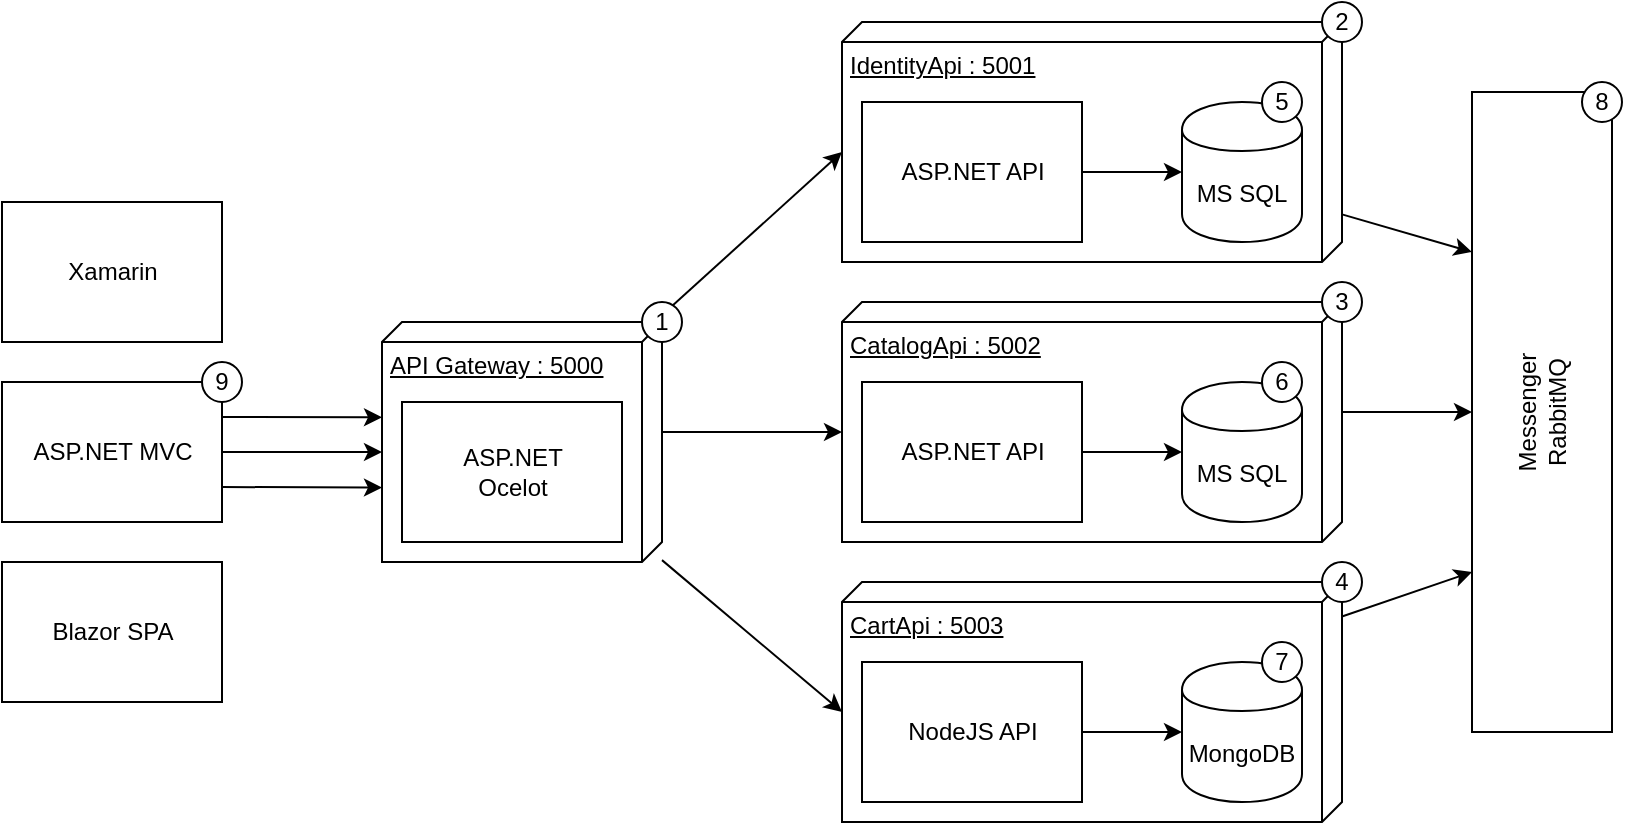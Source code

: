 <mxfile version="12.6.5" type="device"><diagram id="utoqR340jIm2MQPinF2Q" name="Page-1"><mxGraphModel dx="866" dy="421" grid="1" gridSize="10" guides="1" tooltips="1" connect="1" arrows="1" fold="1" page="1" pageScale="1" pageWidth="827" pageHeight="1169" math="0" shadow="0"><root><mxCell id="0"/><mxCell id="1" parent="0"/><mxCell id="O2NUmFdDaDw-5B-17HQr-57" style="edgeStyle=none;rounded=0;orthogonalLoop=1;jettySize=auto;html=1;entryX=0.75;entryY=0;entryDx=0;entryDy=0;" edge="1" parent="1" source="O2NUmFdDaDw-5B-17HQr-1" target="O2NUmFdDaDw-5B-17HQr-23"><mxGeometry relative="1" as="geometry"/></mxCell><mxCell id="O2NUmFdDaDw-5B-17HQr-1" value="IdentityApi : 5001" style="verticalAlign=top;align=left;spacingTop=8;spacingLeft=2;spacingRight=12;shape=cube;size=10;direction=south;fontStyle=4;html=1;" vertex="1" parent="1"><mxGeometry x="470" y="80" width="250" height="120" as="geometry"/></mxCell><mxCell id="O2NUmFdDaDw-5B-17HQr-54" style="edgeStyle=none;rounded=0;orthogonalLoop=1;jettySize=auto;html=1;exitX=0;exitY=0;exitDx=55;exitDy=0;exitPerimeter=0;entryX=0.5;entryY=0;entryDx=0;entryDy=0;" edge="1" parent="1" source="O2NUmFdDaDw-5B-17HQr-2" target="O2NUmFdDaDw-5B-17HQr-23"><mxGeometry relative="1" as="geometry"/></mxCell><mxCell id="O2NUmFdDaDw-5B-17HQr-2" value="CatalogApi : 5002" style="verticalAlign=top;align=left;spacingTop=8;spacingLeft=2;spacingRight=12;shape=cube;size=10;direction=south;fontStyle=4;html=1;" vertex="1" parent="1"><mxGeometry x="470" y="220" width="250" height="120" as="geometry"/></mxCell><mxCell id="O2NUmFdDaDw-5B-17HQr-56" style="edgeStyle=none;rounded=0;orthogonalLoop=1;jettySize=auto;html=1;entryX=0.25;entryY=0;entryDx=0;entryDy=0;" edge="1" parent="1" source="O2NUmFdDaDw-5B-17HQr-3" target="O2NUmFdDaDw-5B-17HQr-23"><mxGeometry relative="1" as="geometry"/></mxCell><mxCell id="O2NUmFdDaDw-5B-17HQr-3" value="CartApi : 5003" style="verticalAlign=top;align=left;spacingTop=8;spacingLeft=2;spacingRight=12;shape=cube;size=10;direction=south;fontStyle=4;html=1;" vertex="1" parent="1"><mxGeometry x="470" y="360" width="250" height="120" as="geometry"/></mxCell><mxCell id="O2NUmFdDaDw-5B-17HQr-42" style="edgeStyle=none;rounded=0;orthogonalLoop=1;jettySize=auto;html=1;exitX=1;exitY=0.5;exitDx=0;exitDy=0;entryX=0;entryY=0.5;entryDx=0;entryDy=0;" edge="1" parent="1" source="O2NUmFdDaDw-5B-17HQr-4" target="O2NUmFdDaDw-5B-17HQr-8"><mxGeometry relative="1" as="geometry"/></mxCell><mxCell id="O2NUmFdDaDw-5B-17HQr-4" value="ASP.NET API" style="html=1;" vertex="1" parent="1"><mxGeometry x="480" y="120" width="110" height="70" as="geometry"/></mxCell><mxCell id="O2NUmFdDaDw-5B-17HQr-43" style="edgeStyle=none;rounded=0;orthogonalLoop=1;jettySize=auto;html=1;exitX=1;exitY=0.5;exitDx=0;exitDy=0;" edge="1" parent="1" source="O2NUmFdDaDw-5B-17HQr-6" target="O2NUmFdDaDw-5B-17HQr-11"><mxGeometry relative="1" as="geometry"/></mxCell><mxCell id="O2NUmFdDaDw-5B-17HQr-6" value="ASP.NET API" style="html=1;" vertex="1" parent="1"><mxGeometry x="480" y="260" width="110" height="70" as="geometry"/></mxCell><mxCell id="O2NUmFdDaDw-5B-17HQr-44" style="edgeStyle=none;rounded=0;orthogonalLoop=1;jettySize=auto;html=1;exitX=1;exitY=0.5;exitDx=0;exitDy=0;" edge="1" parent="1" source="O2NUmFdDaDw-5B-17HQr-7" target="O2NUmFdDaDw-5B-17HQr-12"><mxGeometry relative="1" as="geometry"/></mxCell><mxCell id="O2NUmFdDaDw-5B-17HQr-7" value="NodeJS API" style="html=1;" vertex="1" parent="1"><mxGeometry x="480" y="400" width="110" height="70" as="geometry"/></mxCell><mxCell id="O2NUmFdDaDw-5B-17HQr-8" value="MS SQL" style="shape=cylinder;whiteSpace=wrap;html=1;boundedLbl=1;backgroundOutline=1;" vertex="1" parent="1"><mxGeometry x="640" y="120" width="60" height="70" as="geometry"/></mxCell><mxCell id="O2NUmFdDaDw-5B-17HQr-11" value="MS SQL" style="shape=cylinder;whiteSpace=wrap;html=1;boundedLbl=1;backgroundOutline=1;" vertex="1" parent="1"><mxGeometry x="640" y="260" width="60" height="70" as="geometry"/></mxCell><mxCell id="O2NUmFdDaDw-5B-17HQr-12" value="MongoDB" style="shape=cylinder;whiteSpace=wrap;html=1;boundedLbl=1;backgroundOutline=1;" vertex="1" parent="1"><mxGeometry x="640" y="400" width="60" height="70" as="geometry"/></mxCell><mxCell id="O2NUmFdDaDw-5B-17HQr-35" style="edgeStyle=none;rounded=0;orthogonalLoop=1;jettySize=auto;html=1;exitX=1;exitY=0.5;exitDx=0;exitDy=0;entryX=0;entryY=0;entryDx=65;entryDy=140;entryPerimeter=0;" edge="1" parent="1" source="O2NUmFdDaDw-5B-17HQr-14" target="O2NUmFdDaDw-5B-17HQr-21"><mxGeometry relative="1" as="geometry"/></mxCell><mxCell id="O2NUmFdDaDw-5B-17HQr-36" style="edgeStyle=none;rounded=0;orthogonalLoop=1;jettySize=auto;html=1;exitX=1;exitY=0.25;exitDx=0;exitDy=0;entryX=0.397;entryY=1;entryDx=0;entryDy=0;entryPerimeter=0;" edge="1" parent="1" source="O2NUmFdDaDw-5B-17HQr-14" target="O2NUmFdDaDw-5B-17HQr-21"><mxGeometry relative="1" as="geometry"/></mxCell><mxCell id="O2NUmFdDaDw-5B-17HQr-38" style="edgeStyle=none;rounded=0;orthogonalLoop=1;jettySize=auto;html=1;exitX=1;exitY=0.75;exitDx=0;exitDy=0;entryX=0.69;entryY=1;entryDx=0;entryDy=0;entryPerimeter=0;" edge="1" parent="1" source="O2NUmFdDaDw-5B-17HQr-14" target="O2NUmFdDaDw-5B-17HQr-21"><mxGeometry relative="1" as="geometry"/></mxCell><mxCell id="O2NUmFdDaDw-5B-17HQr-14" value="ASP.NET MVC" style="html=1;" vertex="1" parent="1"><mxGeometry x="50" y="260" width="110" height="70" as="geometry"/></mxCell><mxCell id="O2NUmFdDaDw-5B-17HQr-15" value="Blazor SPA" style="html=1;" vertex="1" parent="1"><mxGeometry x="50" y="350" width="110" height="70" as="geometry"/></mxCell><mxCell id="O2NUmFdDaDw-5B-17HQr-16" value="Xamarin" style="html=1;" vertex="1" parent="1"><mxGeometry x="50" y="170" width="110" height="70" as="geometry"/></mxCell><mxCell id="O2NUmFdDaDw-5B-17HQr-39" style="edgeStyle=none;rounded=0;orthogonalLoop=1;jettySize=auto;html=1;exitX=0;exitY=0;exitDx=55;exitDy=0;exitPerimeter=0;entryX=0;entryY=0;entryDx=65;entryDy=250;entryPerimeter=0;" edge="1" parent="1" source="O2NUmFdDaDw-5B-17HQr-21" target="O2NUmFdDaDw-5B-17HQr-2"><mxGeometry relative="1" as="geometry"/></mxCell><mxCell id="O2NUmFdDaDw-5B-17HQr-45" style="edgeStyle=none;rounded=0;orthogonalLoop=1;jettySize=auto;html=1;entryX=0;entryY=0;entryDx=65;entryDy=250;entryPerimeter=0;" edge="1" parent="1" source="O2NUmFdDaDw-5B-17HQr-21" target="O2NUmFdDaDw-5B-17HQr-1"><mxGeometry relative="1" as="geometry"/></mxCell><mxCell id="O2NUmFdDaDw-5B-17HQr-46" style="edgeStyle=none;rounded=0;orthogonalLoop=1;jettySize=auto;html=1;entryX=0;entryY=0;entryDx=65;entryDy=250;entryPerimeter=0;" edge="1" parent="1" source="O2NUmFdDaDw-5B-17HQr-21" target="O2NUmFdDaDw-5B-17HQr-3"><mxGeometry relative="1" as="geometry"/></mxCell><mxCell id="O2NUmFdDaDw-5B-17HQr-21" value="API Gateway : 5000" style="verticalAlign=top;align=left;spacingTop=8;spacingLeft=2;spacingRight=12;shape=cube;size=10;direction=south;fontStyle=4;html=1;" vertex="1" parent="1"><mxGeometry x="240" y="230" width="140" height="120" as="geometry"/></mxCell><mxCell id="O2NUmFdDaDw-5B-17HQr-22" value="ASP.NET&lt;br&gt;Ocelot" style="html=1;" vertex="1" parent="1"><mxGeometry x="250" y="270" width="110" height="70" as="geometry"/></mxCell><mxCell id="O2NUmFdDaDw-5B-17HQr-23" value="Messenger&lt;br&gt;RabbitMQ" style="rounded=0;whiteSpace=wrap;html=1;rotation=-90;" vertex="1" parent="1"><mxGeometry x="660" y="240" width="320" height="70" as="geometry"/></mxCell><mxCell id="O2NUmFdDaDw-5B-17HQr-24" value="1" style="ellipse;whiteSpace=wrap;html=1;aspect=fixed;direction=south;" vertex="1" parent="1"><mxGeometry x="370" y="220" width="20" height="20" as="geometry"/></mxCell><mxCell id="O2NUmFdDaDw-5B-17HQr-25" value="2" style="ellipse;whiteSpace=wrap;html=1;aspect=fixed;direction=south;" vertex="1" parent="1"><mxGeometry x="710" y="70" width="20" height="20" as="geometry"/></mxCell><mxCell id="O2NUmFdDaDw-5B-17HQr-26" value="3" style="ellipse;whiteSpace=wrap;html=1;aspect=fixed;direction=south;" vertex="1" parent="1"><mxGeometry x="710" y="210" width="20" height="20" as="geometry"/></mxCell><mxCell id="O2NUmFdDaDw-5B-17HQr-27" value="4" style="ellipse;whiteSpace=wrap;html=1;aspect=fixed;direction=south;" vertex="1" parent="1"><mxGeometry x="710" y="350" width="20" height="20" as="geometry"/></mxCell><mxCell id="O2NUmFdDaDw-5B-17HQr-28" value="5" style="ellipse;whiteSpace=wrap;html=1;aspect=fixed;direction=south;" vertex="1" parent="1"><mxGeometry x="680" y="110" width="20" height="20" as="geometry"/></mxCell><mxCell id="O2NUmFdDaDw-5B-17HQr-29" value="7" style="ellipse;whiteSpace=wrap;html=1;aspect=fixed;direction=south;" vertex="1" parent="1"><mxGeometry x="680" y="390" width="20" height="20" as="geometry"/></mxCell><mxCell id="O2NUmFdDaDw-5B-17HQr-30" value="6" style="ellipse;whiteSpace=wrap;html=1;aspect=fixed;direction=south;" vertex="1" parent="1"><mxGeometry x="680" y="250" width="20" height="20" as="geometry"/></mxCell><mxCell id="O2NUmFdDaDw-5B-17HQr-32" value="8" style="ellipse;whiteSpace=wrap;html=1;aspect=fixed;direction=south;" vertex="1" parent="1"><mxGeometry x="840" y="110" width="20" height="20" as="geometry"/></mxCell><mxCell id="O2NUmFdDaDw-5B-17HQr-33" value="9" style="ellipse;whiteSpace=wrap;html=1;aspect=fixed;direction=south;" vertex="1" parent="1"><mxGeometry x="150" y="250" width="20" height="20" as="geometry"/></mxCell></root></mxGraphModel></diagram></mxfile>